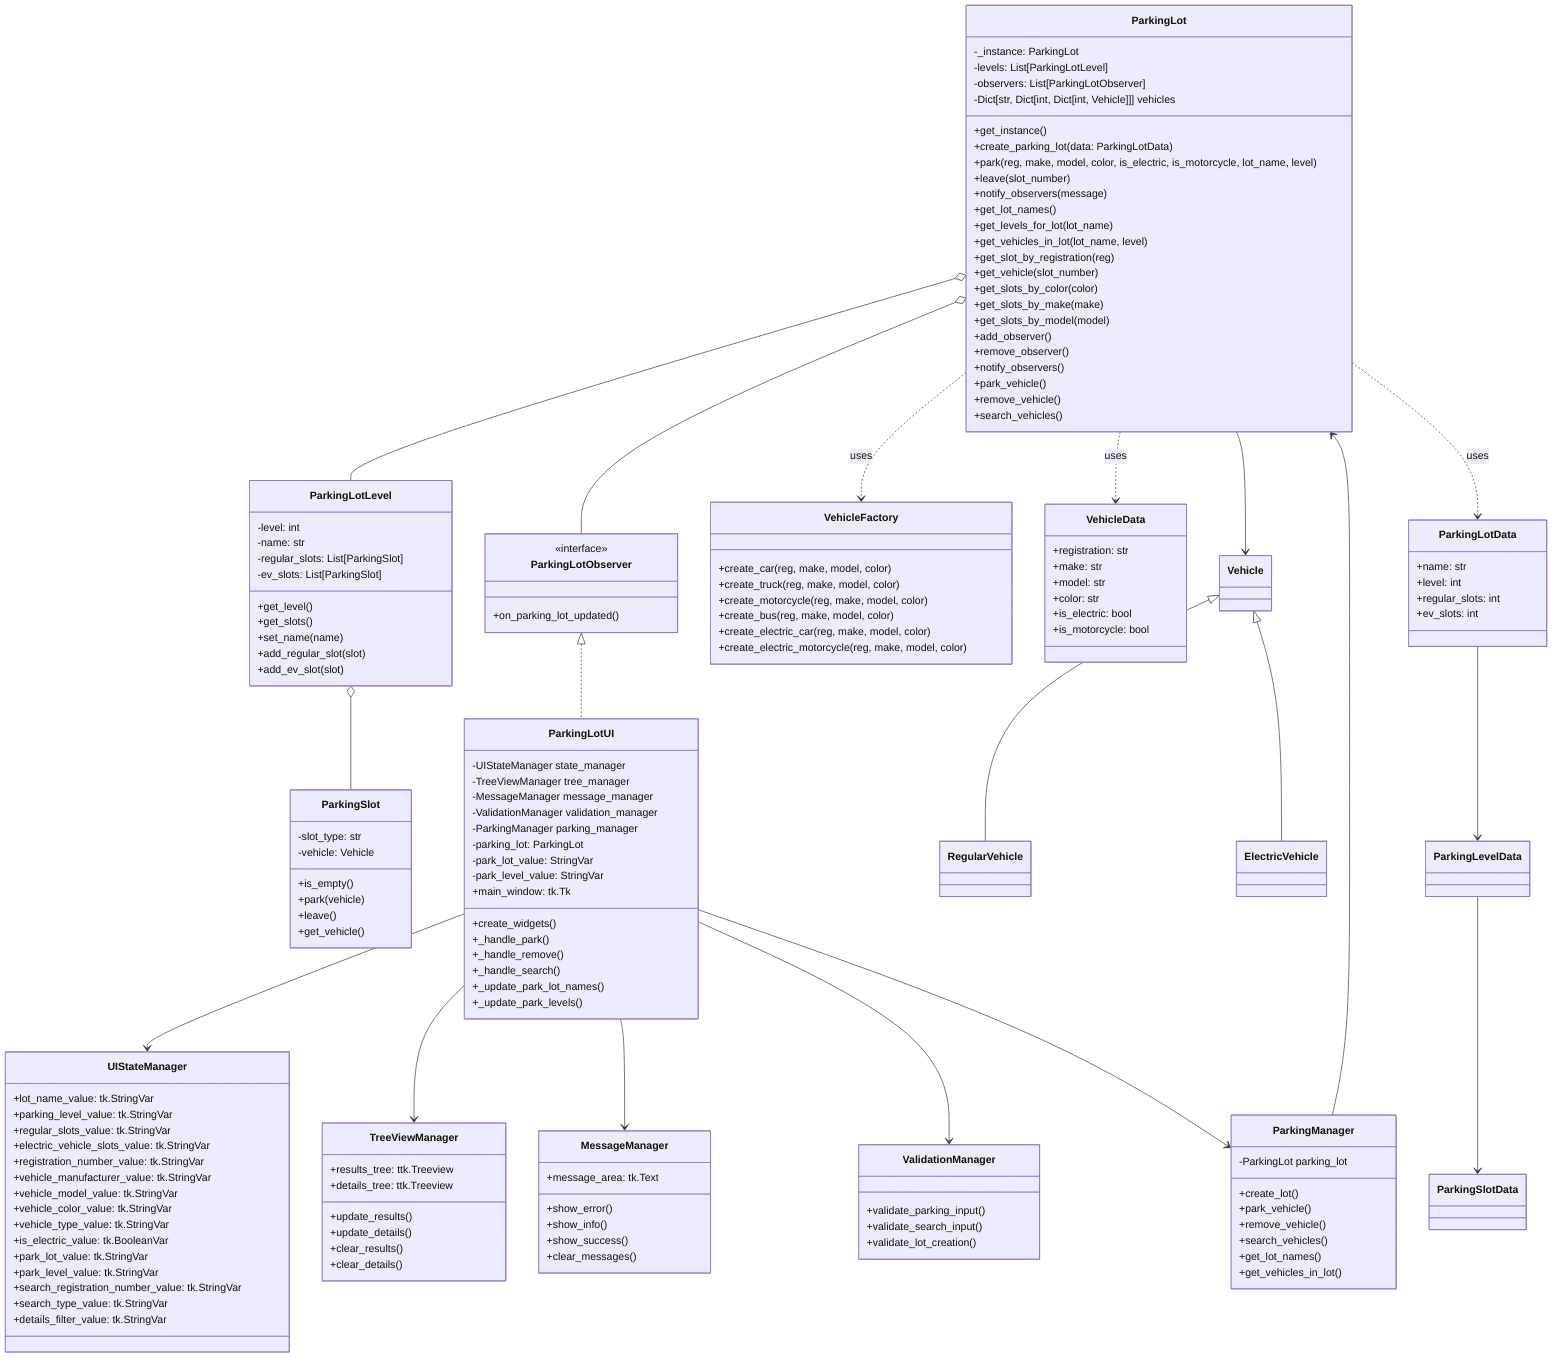 classDiagram
    %% Core Classes
    class ParkingLot {
        -_instance: ParkingLot
        -levels: List[ParkingLotLevel]
        -observers: List[ParkingLotObserver]
        +get_instance()
        +create_parking_lot(data: ParkingLotData)
        +park(reg, make, model, color, is_electric, is_motorcycle, lot_name, level)
        +leave(slot_number)
        +notify_observers(message)
        +get_lot_names()
        +get_levels_for_lot(lot_name)
        +get_vehicles_in_lot(lot_name, level)
        +get_slot_by_registration(reg)
        +get_vehicle(slot_number)
        +get_slots_by_color(color)
        +get_slots_by_make(make)
        +get_slots_by_model(model)
        -Dict[str, Dict[int, Dict[int, Vehicle]]] vehicles
        +add_observer()
        +remove_observer()
        +notify_observers()
        +park_vehicle()
        +remove_vehicle()
        +search_vehicles()
    }
    
    class ParkingLotLevel {
        -level: int
        -name: str
        -regular_slots: List[ParkingSlot]
        -ev_slots: List[ParkingSlot]
        +get_level()
        +get_slots()
        +set_name(name)
        +add_regular_slot(slot)
        +add_ev_slot(slot)
    }
    
    class ParkingSlot {
        -slot_type: str
        -vehicle: Vehicle
        +is_empty()
        +park(vehicle)
        +leave()
        +get_vehicle()
    }
    
    %% Observer Pattern
    class ParkingLotObserver {
        <<interface>>
        +on_parking_lot_updated()
    }
    
    class ParkingLotUI {
        -UIStateManager state_manager
        -TreeViewManager tree_manager
        -MessageManager message_manager
        -ValidationManager validation_manager
        -ParkingManager parking_manager
        -parking_lot: ParkingLot
        -park_lot_value: StringVar
        -park_level_value: StringVar
        +main_window: tk.Tk
        +create_widgets()
        +_handle_park()
        +_handle_remove()
        +_handle_search()
        +_update_park_lot_names()
        +_update_park_levels()
    }
    
    class UIStateManager {
        +lot_name_value: tk.StringVar
        +parking_level_value: tk.StringVar
        +regular_slots_value: tk.StringVar
        +electric_vehicle_slots_value: tk.StringVar
        +registration_number_value: tk.StringVar
        +vehicle_manufacturer_value: tk.StringVar
        +vehicle_model_value: tk.StringVar
        +vehicle_color_value: tk.StringVar
        +vehicle_type_value: tk.StringVar
        +is_electric_value: tk.BooleanVar
        +park_lot_value: tk.StringVar
        +park_level_value: tk.StringVar
        +search_registration_number_value: tk.StringVar
        +search_type_value: tk.StringVar
        +details_filter_value: tk.StringVar
    }
    
    class TreeViewManager {
        +results_tree: ttk.Treeview
        +details_tree: ttk.Treeview
        +update_results()
        +update_details()
        +clear_results()
        +clear_details()
    }
    
    class MessageManager {
        +message_area: tk.Text
        +show_error()
        +show_info()
        +show_success()
        +clear_messages()
    }
    
    class ValidationManager {
        +validate_parking_input()
        +validate_search_input()
        +validate_lot_creation()
    }
    
    class ParkingManager {
        -ParkingLot parking_lot
        +create_lot()
        +park_vehicle()
        +remove_vehicle()
        +search_vehicles()
        +get_lot_names()
        +get_vehicles_in_lot()
    }
    
    %% Factory Pattern
    class VehicleFactory {
        +create_car(reg, make, model, color)
        +create_truck(reg, make, model, color)
        +create_motorcycle(reg, make, model, color)
        +create_bus(reg, make, model, color)
        +create_electric_car(reg, make, model, color)
        +create_electric_motorcycle(reg, make, model, color)
    }
    
    %% Data Models
    class VehicleData {
        +registration: str
        +make: str
        +model: str
        +color: str
        +is_electric: bool
        +is_motorcycle: bool
    }
    
    class ParkingLotData {
        +name: str
        +level: int
        +regular_slots: int
        +ev_slots: int
    }
    
    %% Relationships
    ParkingLotObserver <|.. ParkingLotUI
    
    ParkingLot o-- ParkingLotLevel
    ParkingLot o-- ParkingLotObserver
    ParkingLotLevel o-- ParkingSlot
    
    ParkingLot ..> VehicleFactory : uses
    ParkingLot ..> VehicleData : uses
    ParkingLot ..> ParkingLotData : uses
    
    ParkingLotUI --> UIStateManager
    ParkingLotUI --> TreeViewManager
    ParkingLotUI --> MessageManager
    ParkingLotUI --> ValidationManager
    ParkingLotUI --> ParkingManager
    ParkingManager --> ParkingLot
    ParkingLot --> Vehicle
    
    Vehicle <|-- RegularVehicle
    Vehicle <|-- ElectricVehicle
    
    ParkingLotData --> ParkingLevelData
    ParkingLevelData --> ParkingSlotData